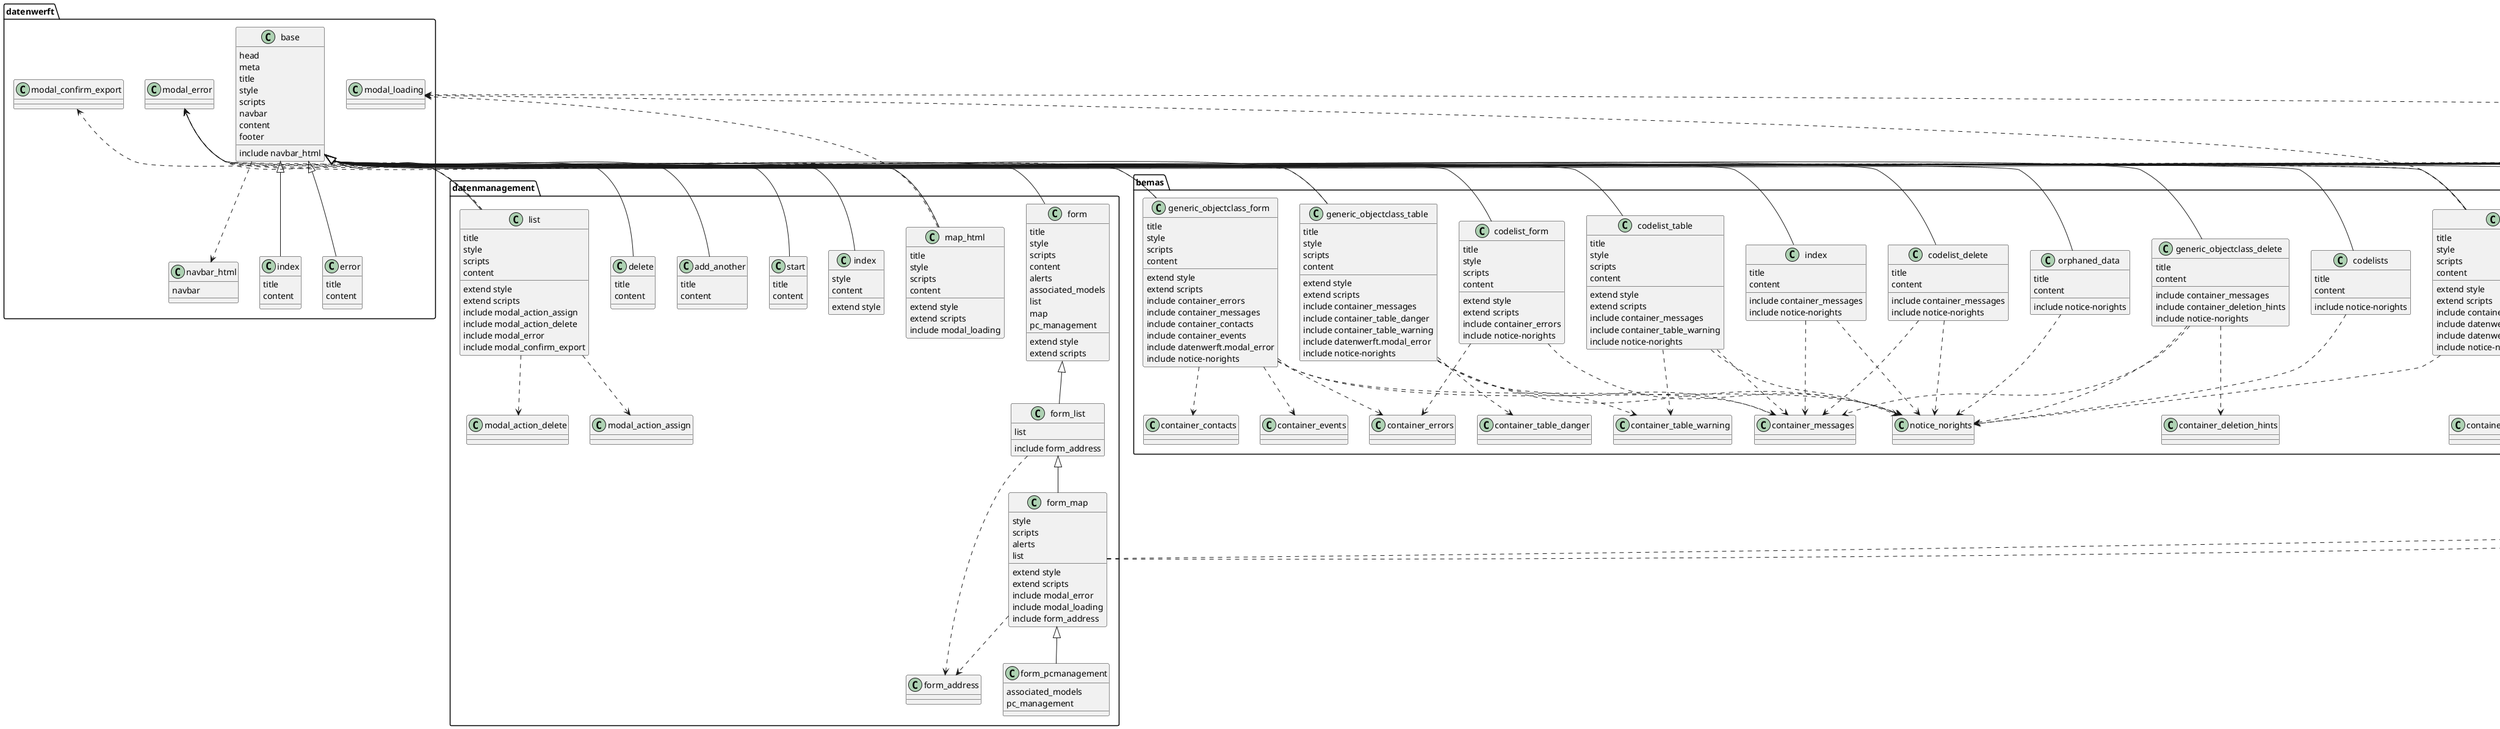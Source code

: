 @startuml
package datenwerft{
  class base {
    {field} head
    {field} meta
    {field} title
    {field} style
    {field} scripts
    {field} navbar
    {field} content
    {field} footer
    {method} include navbar_html
  }

  class navbar_html {
    {field} navbar
  }

  class index {
    {field} title
    {field} content
  }

  class error {
    {field} title
    {field} content
  }

  class modal_confirm_export {}
  class modal_error {}
  class modal_loading {}
}


package datenmanagement {
  class add_another {
    {field} title
    {field} content
  }

  class delete {
    {field} title
    {field} content
  }

  class form {
    {field} title
    {field} style
    {field} scripts
    {field} content
    {field} alerts
    {field} associated_models
    {field} list
    {field} map
    {field} pc_management
    {method} extend style
    {method} extend scripts
  }

  class form_address {}

  class form_list {
    {field} list
    {method} include form_address
  }

  class form_map {
    {field} style
    {field} scripts
    {field} alerts
    {field} list
    {method} extend style
    {method} extend scripts
    {method} include modal_error
    {method} include modal_loading
    {method} include form_address
  }

  class form_pcmanagement {
    {field} associated_models
    {field} pc_management
  }

  class index {
    {field} style
    {field} content
    {method} extend style
  }

  class list {
    {field} title
    {field} style
    {field} scripts
    {field} content
    {method} extend style
    {method} extend scripts
    {method} include modal_action_assign
    {method} include modal_action_delete
    {method} include modal_error
    {method} include modal_confirm_export
  }

  class map_html {
    {field} title
    {field} style
    {field} scripts
    {field} content
    {method} extend style
    {method} extend scripts
    {method} include modal_loading
  }

  class modal_action_assign {}
  class modal_action_delete {}

  class start {
    {field} title
    {field} content
  }
}

package bemas {
  class codelists {
    {field} title
    {field} content
    {method} include notice-norights
  }

  class codelist_delete {
    {field} title
    {field} content
    {method} include container_messages
    {method} include notice-norights
  }

  class codelist_form {
    {field} title
    {field} style
    {field} scripts
    {field} content
    {method} extend style
    {method} extend scripts
    {method} include container_errors
    {method} include notice-norights
  }

  class codelist_table {
    {field} title
    {field} style
    {field} scripts
    {field} content
    {method} extend style
    {method} extend scripts
    {method} include container_messages
    {method} include container_table_warning
    {method} include notice-norights
  }

  class container_contacts {}
  class container_deletion_hints {}
  class container_errors {}
  class container_events {}
  class container_map_danger {}
  class container_messages {}
  class container_table_danger {}
  class container_table_warning {}

  class generic_objectclass_delete {
    {field} title
    {field} content
    {method} include container_messages
    {method} include container_deletion_hints
    {method} include notice-norights
  }
  class generic_objectclass_form {
    {field} title
    {field} style
    {field} scripts
    {field} content
    {method} extend style
    {method} extend scripts
    {method} include container_errors
    {method} include container_messages
    {method} include container_contacts
    {method} include container_events
    {method} include datenwerft.modal_error
    {method} include notice-norights
  }

  class generic_objectclass_table {
    {field} title
    {field} style
    {field} scripts
    {field} content
    {method} extend style
    {method} extend scripts
    {method} include container_messages
    {method} include container_table_danger
    {method} include container_table_warning
    {method} include datenwerft.modal_error
    {method} include notice-norights
  }

  class index {
    {field} title
    {field} content
    {method} include container_messages
    {method} include notice-norights
  }

  class map {
    {field} title
    {field} style
    {field} scripts
    {field} content
    {method} extend style
    {method} extend scripts
    {method} include container_map_danger
    {method} include datenwerft.modal_error
    {method} include datenwerft.modal_loading
    {method} include notice-norights
  }

  class notice_norights {}

  class orphaned_data {
    {field} title
    {field} content
    {method} include notice-norights
  }
}

package antragsmanagement {
  class container_errors {}
  class container_messages {}
  class container_table_warnings {}

  class decision {
    {field} title
    {field} content
    {method} include container_messages
    {method} include container_errors
    {method} include notice_no_request
    {method} include notice_no_permissions
  }

  class delete {
    {field} title
    {field} content
    {method} include container_errors
    {method} include notice_no_permissions
  }

  class form_request {
    {field} title
    {field} style
    {field} scripts
    {field} content
    {method} extend style
    {method} extend scripts
    {method} include container_errors
    {method} include notice_no_contact_data
    {method} include notice_no_permissions
  }

  class form_request_followup {
    {field} title
    {field} style
    {field} scripts
    {field} content
    {method} extend style
    {method} extend scripts
    {method} include container_messages
    {method} include container_errors
    {method} include notice_no_request
    {method} include notice_no_permissions
  }

  class form_simple {
    {field} title
    {field} style
    {field} scripts
    {field} content
    {method} extend style
    {method} extend scripts
    {method} include container_errors
    {method} include notice_no_permissions
  }

  class index {
    {field} title
    {field} content
    {method} include container_messages
    {method} include notice_no_permissions
  }

  class map_filters_cleanupeventrequest {}

  class map_request {
    {field} title
    {field} style
    {field} scripts
    {field} content
    {method} extend style
    {method} extend scripts
    {method} include container_messages
    {method} include map_filters_cleanupeventrequest
    {method} include notice_no_permissions
  }

  class notice_no_contact_data {}
  class notice_no_permissions {}
  class notice_no_request {}

  class table_request {
    {field} title
    {field} style
    {field} scripts
    {field} content
    {method} extend style
    {method} extend scripts
    {method} include container_messages
    {method} include container_table_warning
    {method} include notice_no_permissions
  }

  class table_simple {
    {field} title
    {field} style
    {field} scripts
    {field} content
    {method} extend style
    {method} extend scripts
    {method} include container_messages
    {method} include container_table_warning
    {method} include notice_no_permissions
  }
}

package accounts {
  class login {
    {field} title
    {field} content
  }

  class login_add_token {
    {field} title
    {field} content
  }

  class logout {
    {field} title
    {field} content
  }

  class test {
    {field} content
  }
}


datenwerft.base ..> datenwerft.navbar_html
datenwerft.base <|-- datenwerft.index
datenwerft.base <|-- datenwerft.error

datenwerft.base <|-- datenmanagement.add_another
datenwerft.base <|-- datenmanagement.delete
datenwerft.base <|-- datenmanagement.form
datenwerft.base <|-- datenmanagement.index
datenwerft.base <|-- datenmanagement.list
datenwerft.base <|-- datenmanagement.map_html
datenwerft.base <|-- datenmanagement.start

datenwerft.base <|-- bemas.codelists
datenwerft.base <|-- bemas.codelist_delete
datenwerft.base <|-- bemas.codelist_form
datenwerft.base <|-- bemas.codelist_table
datenwerft.base <|-- bemas.generic_objectclass_delete
datenwerft.base <|-- bemas.generic_objectclass_form
datenwerft.base <|-- bemas.generic_objectclass_table
datenwerft.base <|-- bemas.index
datenwerft.base <|-- bemas.map
datenwerft.base <|-- bemas.orphaned_data

datenwerft.base <|-- antragsmanagement.decision
datenwerft.base <|-- antragsmanagement.delete
datenwerft.base <|-- antragsmanagement.form_request
datenwerft.base <|-- antragsmanagement.form_request_followup
datenwerft.base <|-- antragsmanagement.form_simple
datenwerft.base <|-- antragsmanagement.index
datenwerft.base <|-- antragsmanagement.map_request
datenwerft.base <|-- antragsmanagement.table_request
datenwerft.base <|-- antragsmanagement.table_simple

datenwerft.base <|-- accounts.login
datenwerft.base <|-- accounts.login_add_token
datenwerft.base <|-- accounts.logout
datenwerft.base <|-- accounts.test


datenmanagement.form <|-- datenmanagement.form_list
datenmanagement.form_list <|-- datenmanagement.form_map
datenmanagement.form_map <|-- datenmanagement.form_pcmanagement
datenmanagement.form_list ..> datenmanagement.form_address
datenmanagement.form_map ..> datenwerft.modal_error
datenmanagement.form_map ..> datenwerft.modal_loading
datenmanagement.form_map ..> datenmanagement.form_address
datenmanagement.list ..> datenwerft.modal_error
datenmanagement.list ..> datenwerft.modal_confirm_export
datenmanagement.list ..> datenmanagement.modal_action_assign
datenmanagement.list ..> datenmanagement.modal_action_delete
datenmanagement.map_html ..> datenwerft.modal_error
datenmanagement.map_html ..> datenwerft.modal_loading


bemas.codelists ..> bemas.notice_norights
bemas.codelist_delete ..> bemas.container_messages
bemas.codelist_delete ..> bemas.notice_norights
bemas.codelist_form ..> bemas.container_errors
bemas.codelist_form ..> bemas.notice_norights
bemas.codelist_table ..> bemas.container_messages
bemas.codelist_table ..> bemas.container_table_warning
bemas.codelist_table ..> bemas.notice_norights
bemas.generic_objectclass_delete ..> bemas.container_messages
bemas.generic_objectclass_delete ..> bemas.container_deletion_hints
bemas.generic_objectclass_delete ..> bemas.notice_norights
bemas.generic_objectclass_form ..> datenwerft.modal_error
bemas.generic_objectclass_form ..> bemas.container_errors
bemas.generic_objectclass_form ..> bemas.container_messages
bemas.generic_objectclass_form ..> bemas.container_contacts
bemas.generic_objectclass_form ..> bemas.container_events
bemas.generic_objectclass_form ..> bemas.notice_norights
bemas.generic_objectclass_table ..> datenwerft.modal_error
bemas.generic_objectclass_table ..> bemas.container_messages
bemas.generic_objectclass_table ..> bemas.container_table_danger
bemas.generic_objectclass_table ..> bemas.container_table_warning
bemas.generic_objectclass_table ..> bemas.notice_norights
bemas.index ..> bemas.container_messages
bemas.index ..> bemas.notice_norights
bemas.map ..> datenwerft.modal_error
bemas.map ..> datenwerft.modal_loading
bemas.map ..> bemas.container_map_danger
bemas.map ..> bemas.notice_norights
bemas.orphaned_data ..> bemas.notice_norights


antragsmanagement.decision ..> antragsmanagement.container_messages
antragsmanagement.decision ..> antragsmanagement.container_errors
antragsmanagement.decision ..> antragsmanagement.notice_no_request
antragsmanagement.decision ..> antragsmanagement.notice_no_permissions
antragsmanagement.delete ..> antragsmanagement.container_errors
antragsmanagement.delete ..> antragsmanagement.notice_no_permissions
antragsmanagement.form_request ..> antragsmanagement.container_errors
antragsmanagement.form_request ..> antragsmanagement.notice_no_contact_data
antragsmanagement.form_request ..> antragsmanagement.notice_no_permissions
antragsmanagement.form_request_followup ..> antragsmanagement.container_messages
antragsmanagement.form_request_followup ..> antragsmanagement.container_errors
antragsmanagement.form_request_followup ..> antragsmanagement.notice_no_request
antragsmanagement.form_request_followup ..> antragsmanagement.notice_no_permissions
antragsmanagement.form_simple ..> antragsmanagement.container_errors
antragsmanagement.form_simple ..> antragsmanagement.notice_no_permissions
antragsmanagement.index ..> antragsmanagement.container_messages
antragsmanagement.index ..> antragsmanagement.notice_no_permissions
antragsmanagement.map_request ..> antragsmanagement.map_filters_cleanupeventrequest
antragsmanagement.map_request ..> antragsmanagement.notice_no_permissions
antragsmanagement.table_request ..> antragsmanagement.container_messages
antragsmanagement.table_request ..> antragsmanagement.container_table_warning
antragsmanagement.table_request ..> antragsmanagement.notice_no_permissions
antragsmanagement.table_simple ..> antragsmanagement.container_messages
antragsmanagement.table_simple ..> antragsmanagement.container_table_warning
antragsmanagement.table_simple ..> antragsmanagement.notice_no_permissions


@enduml